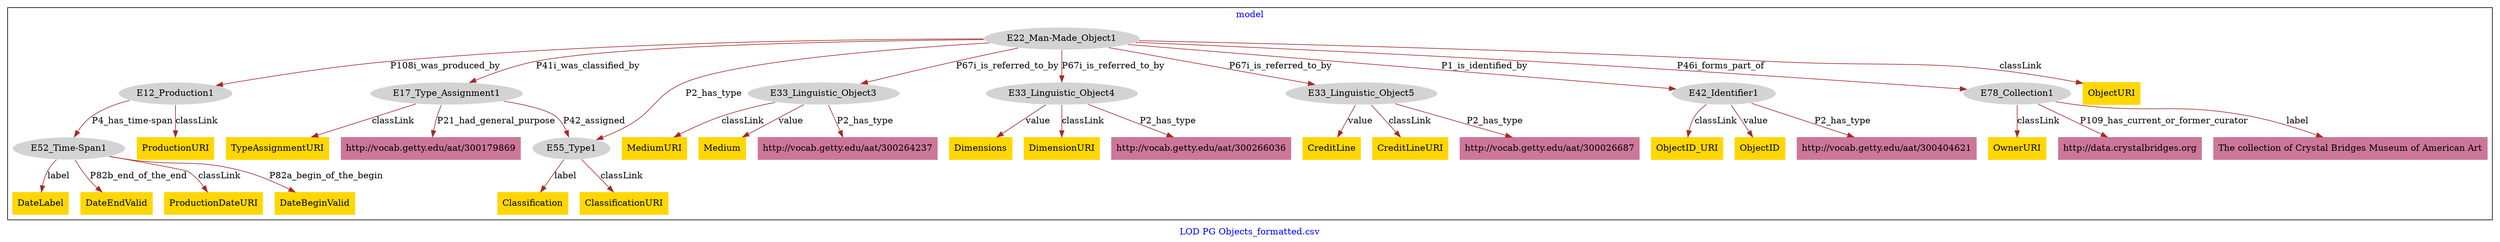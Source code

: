 digraph n0 {
fontcolor="blue"
remincross="true"
label="LOD PG Objects_formatted.csv"
subgraph cluster {
label="model"
n2[style="filled",color="white",fillcolor="lightgray",label="E12_Production1"];
n3[style="filled",color="white",fillcolor="lightgray",label="E52_Time-Span1"];
n4[style="filled",color="white",fillcolor="lightgray",label="E17_Type_Assignment1"];
n5[style="filled",color="white",fillcolor="lightgray",label="E55_Type1"];
n6[style="filled",color="white",fillcolor="lightgray",label="E22_Man-Made_Object1"];
n7[style="filled",color="white",fillcolor="lightgray",label="E33_Linguistic_Object3"];
n8[style="filled",color="white",fillcolor="lightgray",label="E33_Linguistic_Object4"];
n9[style="filled",color="white",fillcolor="lightgray",label="E33_Linguistic_Object5"];
n10[style="filled",color="white",fillcolor="lightgray",label="E42_Identifier1"];
n11[style="filled",color="white",fillcolor="lightgray",label="E78_Collection1"];
n12[shape="plaintext",style="filled",fillcolor="gold",label="Dimensions"];
n13[shape="plaintext",style="filled",fillcolor="gold",label="CreditLine"];
n14[shape="plaintext",style="filled",fillcolor="gold",label="Classification"];
n15[shape="plaintext",style="filled",fillcolor="gold",label="DateLabel"];
n16[shape="plaintext",style="filled",fillcolor="gold",label="DateEndValid"];
n17[shape="plaintext",style="filled",fillcolor="gold",label="ProductionDateURI"];
n18[shape="plaintext",style="filled",fillcolor="gold",label="ClassificationURI"];
n19[shape="plaintext",style="filled",fillcolor="gold",label="ProductionURI"];
n20[shape="plaintext",style="filled",fillcolor="gold",label="ObjectURI"];
n21[shape="plaintext",style="filled",fillcolor="gold",label="DimensionURI"];
n22[shape="plaintext",style="filled",fillcolor="gold",label="MediumURI"];
n23[shape="plaintext",style="filled",fillcolor="gold",label="DateBeginValid"];
n24[shape="plaintext",style="filled",fillcolor="gold",label="OwnerURI"];
n25[shape="plaintext",style="filled",fillcolor="gold",label="ObjectID_URI"];
n26[shape="plaintext",style="filled",fillcolor="gold",label="Medium"];
n27[shape="plaintext",style="filled",fillcolor="gold",label="ObjectID"];
n28[shape="plaintext",style="filled",fillcolor="gold",label="TypeAssignmentURI"];
n29[shape="plaintext",style="filled",fillcolor="gold",label="CreditLineURI"];
n30[shape="plaintext",style="filled",fillcolor="#CC7799",label="http://vocab.getty.edu/aat/300026687"];
n31[shape="plaintext",style="filled",fillcolor="#CC7799",label="http://vocab.getty.edu/aat/300264237"];
n32[shape="plaintext",style="filled",fillcolor="#CC7799",label="http://data.crystalbridges.org"];
n33[shape="plaintext",style="filled",fillcolor="#CC7799",label="The collection of Crystal Bridges Museum of American Art"];
n34[shape="plaintext",style="filled",fillcolor="#CC7799",label="http://vocab.getty.edu/aat/300404621"];
n35[shape="plaintext",style="filled",fillcolor="#CC7799",label="http://vocab.getty.edu/aat/300179869"];
n36[shape="plaintext",style="filled",fillcolor="#CC7799",label="http://vocab.getty.edu/aat/300266036"];
}
n2 -> n3[color="brown",fontcolor="black",label="P4_has_time-span"]
n4 -> n5[color="brown",fontcolor="black",label="P42_assigned"]
n6 -> n2[color="brown",fontcolor="black",label="P108i_was_produced_by"]
n6 -> n4[color="brown",fontcolor="black",label="P41i_was_classified_by"]
n6 -> n7[color="brown",fontcolor="black",label="P67i_is_referred_to_by"]
n6 -> n8[color="brown",fontcolor="black",label="P67i_is_referred_to_by"]
n6 -> n9[color="brown",fontcolor="black",label="P67i_is_referred_to_by"]
n6 -> n10[color="brown",fontcolor="black",label="P1_is_identified_by"]
n6 -> n11[color="brown",fontcolor="black",label="P46i_forms_part_of"]
n8 -> n12[color="brown",fontcolor="black",label="value"]
n9 -> n13[color="brown",fontcolor="black",label="value"]
n5 -> n14[color="brown",fontcolor="black",label="label"]
n3 -> n15[color="brown",fontcolor="black",label="label"]
n3 -> n16[color="brown",fontcolor="black",label="P82b_end_of_the_end"]
n3 -> n17[color="brown",fontcolor="black",label="classLink"]
n5 -> n18[color="brown",fontcolor="black",label="classLink"]
n2 -> n19[color="brown",fontcolor="black",label="classLink"]
n6 -> n20[color="brown",fontcolor="black",label="classLink"]
n8 -> n21[color="brown",fontcolor="black",label="classLink"]
n7 -> n22[color="brown",fontcolor="black",label="classLink"]
n3 -> n23[color="brown",fontcolor="black",label="P82a_begin_of_the_begin"]
n11 -> n24[color="brown",fontcolor="black",label="classLink"]
n10 -> n25[color="brown",fontcolor="black",label="classLink"]
n7 -> n26[color="brown",fontcolor="black",label="value"]
n10 -> n27[color="brown",fontcolor="black",label="value"]
n4 -> n28[color="brown",fontcolor="black",label="classLink"]
n9 -> n29[color="brown",fontcolor="black",label="classLink"]
n9 -> n30[color="brown",fontcolor="black",label="P2_has_type"]
n6 -> n5[color="brown",fontcolor="black",label="P2_has_type"]
n7 -> n31[color="brown",fontcolor="black",label="P2_has_type"]
n11 -> n32[color="brown",fontcolor="black",label="P109_has_current_or_former_curator"]
n11 -> n33[color="brown",fontcolor="black",label="label"]
n10 -> n34[color="brown",fontcolor="black",label="P2_has_type"]
n4 -> n35[color="brown",fontcolor="black",label="P21_had_general_purpose"]
n8 -> n36[color="brown",fontcolor="black",label="P2_has_type"]
}
